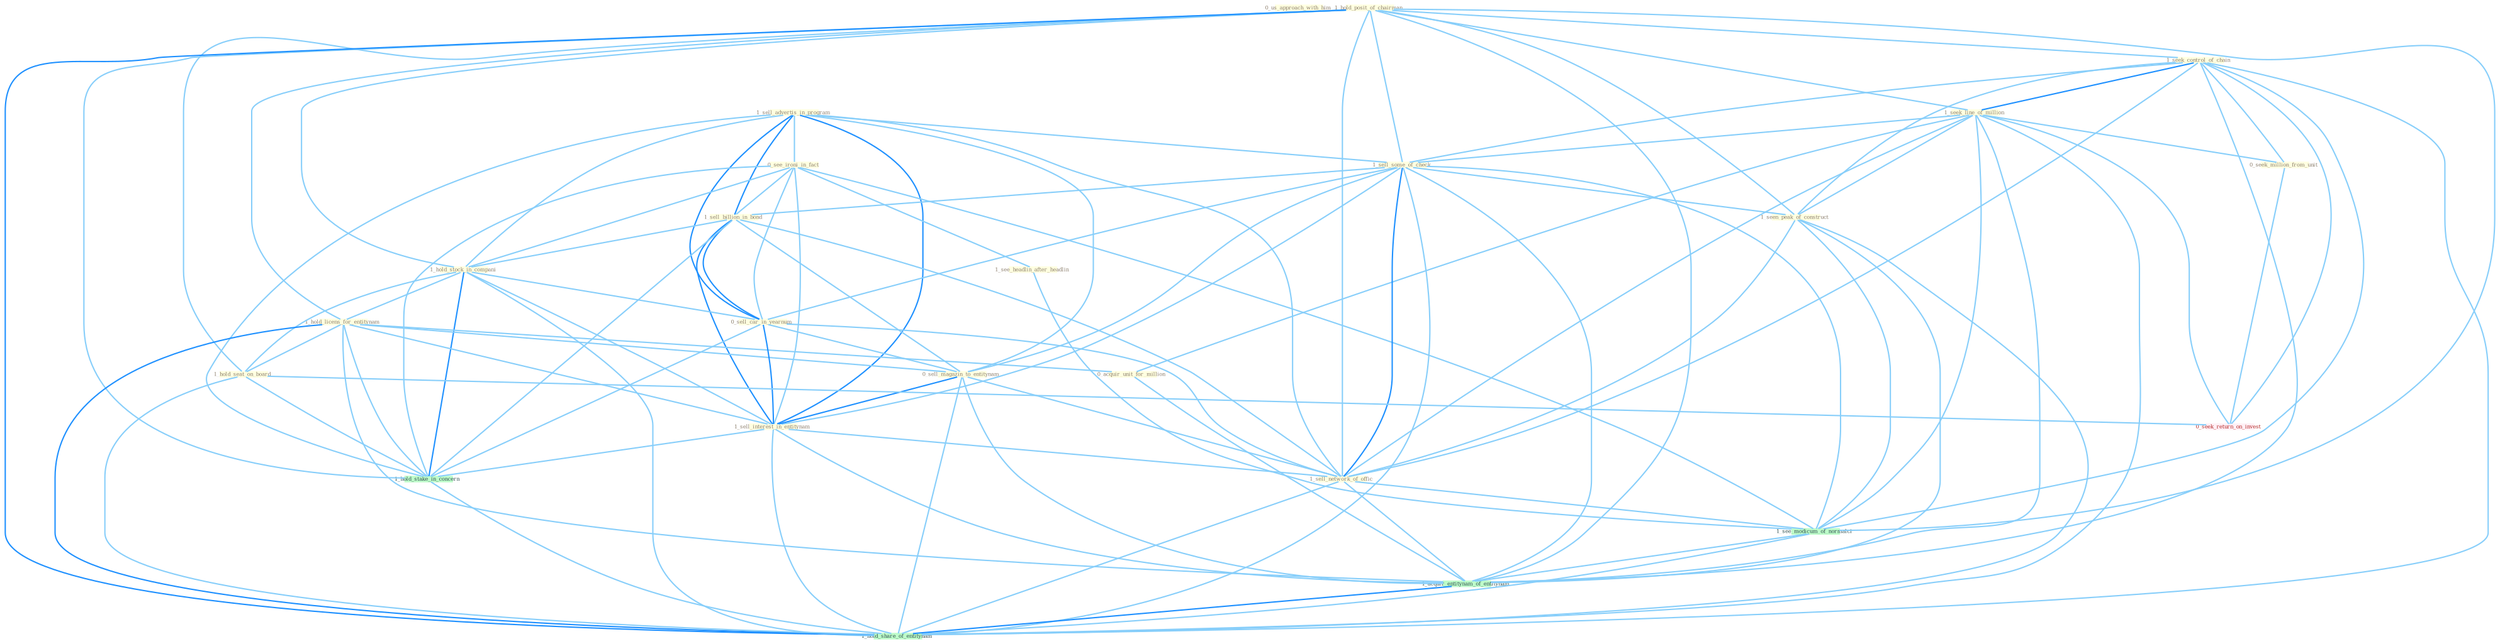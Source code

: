 Graph G{ 
    node
    [shape=polygon,style=filled,width=.5,height=.06,color="#BDFCC9",fixedsize=true,fontsize=4,
    fontcolor="#2f4f4f"];
    {node
    [color="#ffffe0", fontcolor="#8b7d6b"] "0_us_approach_with_him " "1_sell_advertis_in_program " "1_hold_posit_of_chairman " "0_see_ironi_in_fact " "1_seek_control_of_chain " "1_seek_line_of_million " "1_see_headlin_after_headlin " "1_sell_some_of_check " "1_sell_billion_in_bond " "0_seek_million_from_unit " "1_hold_stock_in_compani " "1_hold_licens_for_entitynam " "0_acquir_unit_for_million " "0_sell_car_in_yearnum " "0_sell_magazin_to_entitynam " "1_sell_interest_in_entitynam " "1_seen_peak_of_construct " "1_hold_seat_on_board " "1_sell_network_of_offic "}
{node [color="#fff0f5", fontcolor="#b22222"] "0_seek_return_on_invest "}
edge [color="#B0E2FF"];

	"1_sell_advertis_in_program " -- "0_see_ironi_in_fact " [w="1", color="#87cefa" ];
	"1_sell_advertis_in_program " -- "1_sell_some_of_check " [w="1", color="#87cefa" ];
	"1_sell_advertis_in_program " -- "1_sell_billion_in_bond " [w="2", color="#1e90ff" , len=0.8];
	"1_sell_advertis_in_program " -- "1_hold_stock_in_compani " [w="1", color="#87cefa" ];
	"1_sell_advertis_in_program " -- "0_sell_car_in_yearnum " [w="2", color="#1e90ff" , len=0.8];
	"1_sell_advertis_in_program " -- "0_sell_magazin_to_entitynam " [w="1", color="#87cefa" ];
	"1_sell_advertis_in_program " -- "1_sell_interest_in_entitynam " [w="2", color="#1e90ff" , len=0.8];
	"1_sell_advertis_in_program " -- "1_sell_network_of_offic " [w="1", color="#87cefa" ];
	"1_sell_advertis_in_program " -- "1_hold_stake_in_concern " [w="1", color="#87cefa" ];
	"1_hold_posit_of_chairman " -- "1_seek_control_of_chain " [w="1", color="#87cefa" ];
	"1_hold_posit_of_chairman " -- "1_seek_line_of_million " [w="1", color="#87cefa" ];
	"1_hold_posit_of_chairman " -- "1_sell_some_of_check " [w="1", color="#87cefa" ];
	"1_hold_posit_of_chairman " -- "1_hold_stock_in_compani " [w="1", color="#87cefa" ];
	"1_hold_posit_of_chairman " -- "1_hold_licens_for_entitynam " [w="1", color="#87cefa" ];
	"1_hold_posit_of_chairman " -- "1_seen_peak_of_construct " [w="1", color="#87cefa" ];
	"1_hold_posit_of_chairman " -- "1_hold_seat_on_board " [w="1", color="#87cefa" ];
	"1_hold_posit_of_chairman " -- "1_sell_network_of_offic " [w="1", color="#87cefa" ];
	"1_hold_posit_of_chairman " -- "1_hold_stake_in_concern " [w="1", color="#87cefa" ];
	"1_hold_posit_of_chairman " -- "1_see_modicum_of_normalci " [w="1", color="#87cefa" ];
	"1_hold_posit_of_chairman " -- "1_acquir_entitynam_of_entitynam " [w="1", color="#87cefa" ];
	"1_hold_posit_of_chairman " -- "1_hold_share_of_entitynam " [w="2", color="#1e90ff" , len=0.8];
	"0_see_ironi_in_fact " -- "1_see_headlin_after_headlin " [w="1", color="#87cefa" ];
	"0_see_ironi_in_fact " -- "1_sell_billion_in_bond " [w="1", color="#87cefa" ];
	"0_see_ironi_in_fact " -- "1_hold_stock_in_compani " [w="1", color="#87cefa" ];
	"0_see_ironi_in_fact " -- "0_sell_car_in_yearnum " [w="1", color="#87cefa" ];
	"0_see_ironi_in_fact " -- "1_sell_interest_in_entitynam " [w="1", color="#87cefa" ];
	"0_see_ironi_in_fact " -- "1_hold_stake_in_concern " [w="1", color="#87cefa" ];
	"0_see_ironi_in_fact " -- "1_see_modicum_of_normalci " [w="1", color="#87cefa" ];
	"1_seek_control_of_chain " -- "1_seek_line_of_million " [w="2", color="#1e90ff" , len=0.8];
	"1_seek_control_of_chain " -- "1_sell_some_of_check " [w="1", color="#87cefa" ];
	"1_seek_control_of_chain " -- "0_seek_million_from_unit " [w="1", color="#87cefa" ];
	"1_seek_control_of_chain " -- "1_seen_peak_of_construct " [w="1", color="#87cefa" ];
	"1_seek_control_of_chain " -- "1_sell_network_of_offic " [w="1", color="#87cefa" ];
	"1_seek_control_of_chain " -- "0_seek_return_on_invest " [w="1", color="#87cefa" ];
	"1_seek_control_of_chain " -- "1_see_modicum_of_normalci " [w="1", color="#87cefa" ];
	"1_seek_control_of_chain " -- "1_acquir_entitynam_of_entitynam " [w="1", color="#87cefa" ];
	"1_seek_control_of_chain " -- "1_hold_share_of_entitynam " [w="1", color="#87cefa" ];
	"1_seek_line_of_million " -- "1_sell_some_of_check " [w="1", color="#87cefa" ];
	"1_seek_line_of_million " -- "0_seek_million_from_unit " [w="1", color="#87cefa" ];
	"1_seek_line_of_million " -- "0_acquir_unit_for_million " [w="1", color="#87cefa" ];
	"1_seek_line_of_million " -- "1_seen_peak_of_construct " [w="1", color="#87cefa" ];
	"1_seek_line_of_million " -- "1_sell_network_of_offic " [w="1", color="#87cefa" ];
	"1_seek_line_of_million " -- "0_seek_return_on_invest " [w="1", color="#87cefa" ];
	"1_seek_line_of_million " -- "1_see_modicum_of_normalci " [w="1", color="#87cefa" ];
	"1_seek_line_of_million " -- "1_acquir_entitynam_of_entitynam " [w="1", color="#87cefa" ];
	"1_seek_line_of_million " -- "1_hold_share_of_entitynam " [w="1", color="#87cefa" ];
	"1_see_headlin_after_headlin " -- "1_see_modicum_of_normalci " [w="1", color="#87cefa" ];
	"1_sell_some_of_check " -- "1_sell_billion_in_bond " [w="1", color="#87cefa" ];
	"1_sell_some_of_check " -- "0_sell_car_in_yearnum " [w="1", color="#87cefa" ];
	"1_sell_some_of_check " -- "0_sell_magazin_to_entitynam " [w="1", color="#87cefa" ];
	"1_sell_some_of_check " -- "1_sell_interest_in_entitynam " [w="1", color="#87cefa" ];
	"1_sell_some_of_check " -- "1_seen_peak_of_construct " [w="1", color="#87cefa" ];
	"1_sell_some_of_check " -- "1_sell_network_of_offic " [w="2", color="#1e90ff" , len=0.8];
	"1_sell_some_of_check " -- "1_see_modicum_of_normalci " [w="1", color="#87cefa" ];
	"1_sell_some_of_check " -- "1_acquir_entitynam_of_entitynam " [w="1", color="#87cefa" ];
	"1_sell_some_of_check " -- "1_hold_share_of_entitynam " [w="1", color="#87cefa" ];
	"1_sell_billion_in_bond " -- "1_hold_stock_in_compani " [w="1", color="#87cefa" ];
	"1_sell_billion_in_bond " -- "0_sell_car_in_yearnum " [w="2", color="#1e90ff" , len=0.8];
	"1_sell_billion_in_bond " -- "0_sell_magazin_to_entitynam " [w="1", color="#87cefa" ];
	"1_sell_billion_in_bond " -- "1_sell_interest_in_entitynam " [w="2", color="#1e90ff" , len=0.8];
	"1_sell_billion_in_bond " -- "1_sell_network_of_offic " [w="1", color="#87cefa" ];
	"1_sell_billion_in_bond " -- "1_hold_stake_in_concern " [w="1", color="#87cefa" ];
	"0_seek_million_from_unit " -- "0_seek_return_on_invest " [w="1", color="#87cefa" ];
	"1_hold_stock_in_compani " -- "1_hold_licens_for_entitynam " [w="1", color="#87cefa" ];
	"1_hold_stock_in_compani " -- "0_sell_car_in_yearnum " [w="1", color="#87cefa" ];
	"1_hold_stock_in_compani " -- "1_sell_interest_in_entitynam " [w="1", color="#87cefa" ];
	"1_hold_stock_in_compani " -- "1_hold_seat_on_board " [w="1", color="#87cefa" ];
	"1_hold_stock_in_compani " -- "1_hold_stake_in_concern " [w="2", color="#1e90ff" , len=0.8];
	"1_hold_stock_in_compani " -- "1_hold_share_of_entitynam " [w="1", color="#87cefa" ];
	"1_hold_licens_for_entitynam " -- "0_acquir_unit_for_million " [w="1", color="#87cefa" ];
	"1_hold_licens_for_entitynam " -- "0_sell_magazin_to_entitynam " [w="1", color="#87cefa" ];
	"1_hold_licens_for_entitynam " -- "1_sell_interest_in_entitynam " [w="1", color="#87cefa" ];
	"1_hold_licens_for_entitynam " -- "1_hold_seat_on_board " [w="1", color="#87cefa" ];
	"1_hold_licens_for_entitynam " -- "1_hold_stake_in_concern " [w="1", color="#87cefa" ];
	"1_hold_licens_for_entitynam " -- "1_acquir_entitynam_of_entitynam " [w="1", color="#87cefa" ];
	"1_hold_licens_for_entitynam " -- "1_hold_share_of_entitynam " [w="2", color="#1e90ff" , len=0.8];
	"0_acquir_unit_for_million " -- "1_acquir_entitynam_of_entitynam " [w="1", color="#87cefa" ];
	"0_sell_car_in_yearnum " -- "0_sell_magazin_to_entitynam " [w="1", color="#87cefa" ];
	"0_sell_car_in_yearnum " -- "1_sell_interest_in_entitynam " [w="2", color="#1e90ff" , len=0.8];
	"0_sell_car_in_yearnum " -- "1_sell_network_of_offic " [w="1", color="#87cefa" ];
	"0_sell_car_in_yearnum " -- "1_hold_stake_in_concern " [w="1", color="#87cefa" ];
	"0_sell_magazin_to_entitynam " -- "1_sell_interest_in_entitynam " [w="2", color="#1e90ff" , len=0.8];
	"0_sell_magazin_to_entitynam " -- "1_sell_network_of_offic " [w="1", color="#87cefa" ];
	"0_sell_magazin_to_entitynam " -- "1_acquir_entitynam_of_entitynam " [w="1", color="#87cefa" ];
	"0_sell_magazin_to_entitynam " -- "1_hold_share_of_entitynam " [w="1", color="#87cefa" ];
	"1_sell_interest_in_entitynam " -- "1_sell_network_of_offic " [w="1", color="#87cefa" ];
	"1_sell_interest_in_entitynam " -- "1_hold_stake_in_concern " [w="1", color="#87cefa" ];
	"1_sell_interest_in_entitynam " -- "1_acquir_entitynam_of_entitynam " [w="1", color="#87cefa" ];
	"1_sell_interest_in_entitynam " -- "1_hold_share_of_entitynam " [w="1", color="#87cefa" ];
	"1_seen_peak_of_construct " -- "1_sell_network_of_offic " [w="1", color="#87cefa" ];
	"1_seen_peak_of_construct " -- "1_see_modicum_of_normalci " [w="1", color="#87cefa" ];
	"1_seen_peak_of_construct " -- "1_acquir_entitynam_of_entitynam " [w="1", color="#87cefa" ];
	"1_seen_peak_of_construct " -- "1_hold_share_of_entitynam " [w="1", color="#87cefa" ];
	"1_hold_seat_on_board " -- "1_hold_stake_in_concern " [w="1", color="#87cefa" ];
	"1_hold_seat_on_board " -- "0_seek_return_on_invest " [w="1", color="#87cefa" ];
	"1_hold_seat_on_board " -- "1_hold_share_of_entitynam " [w="1", color="#87cefa" ];
	"1_sell_network_of_offic " -- "1_see_modicum_of_normalci " [w="1", color="#87cefa" ];
	"1_sell_network_of_offic " -- "1_acquir_entitynam_of_entitynam " [w="1", color="#87cefa" ];
	"1_sell_network_of_offic " -- "1_hold_share_of_entitynam " [w="1", color="#87cefa" ];
	"1_hold_stake_in_concern " -- "1_hold_share_of_entitynam " [w="1", color="#87cefa" ];
	"1_see_modicum_of_normalci " -- "1_acquir_entitynam_of_entitynam " [w="1", color="#87cefa" ];
	"1_see_modicum_of_normalci " -- "1_hold_share_of_entitynam " [w="1", color="#87cefa" ];
	"1_acquir_entitynam_of_entitynam " -- "1_hold_share_of_entitynam " [w="2", color="#1e90ff" , len=0.8];
}